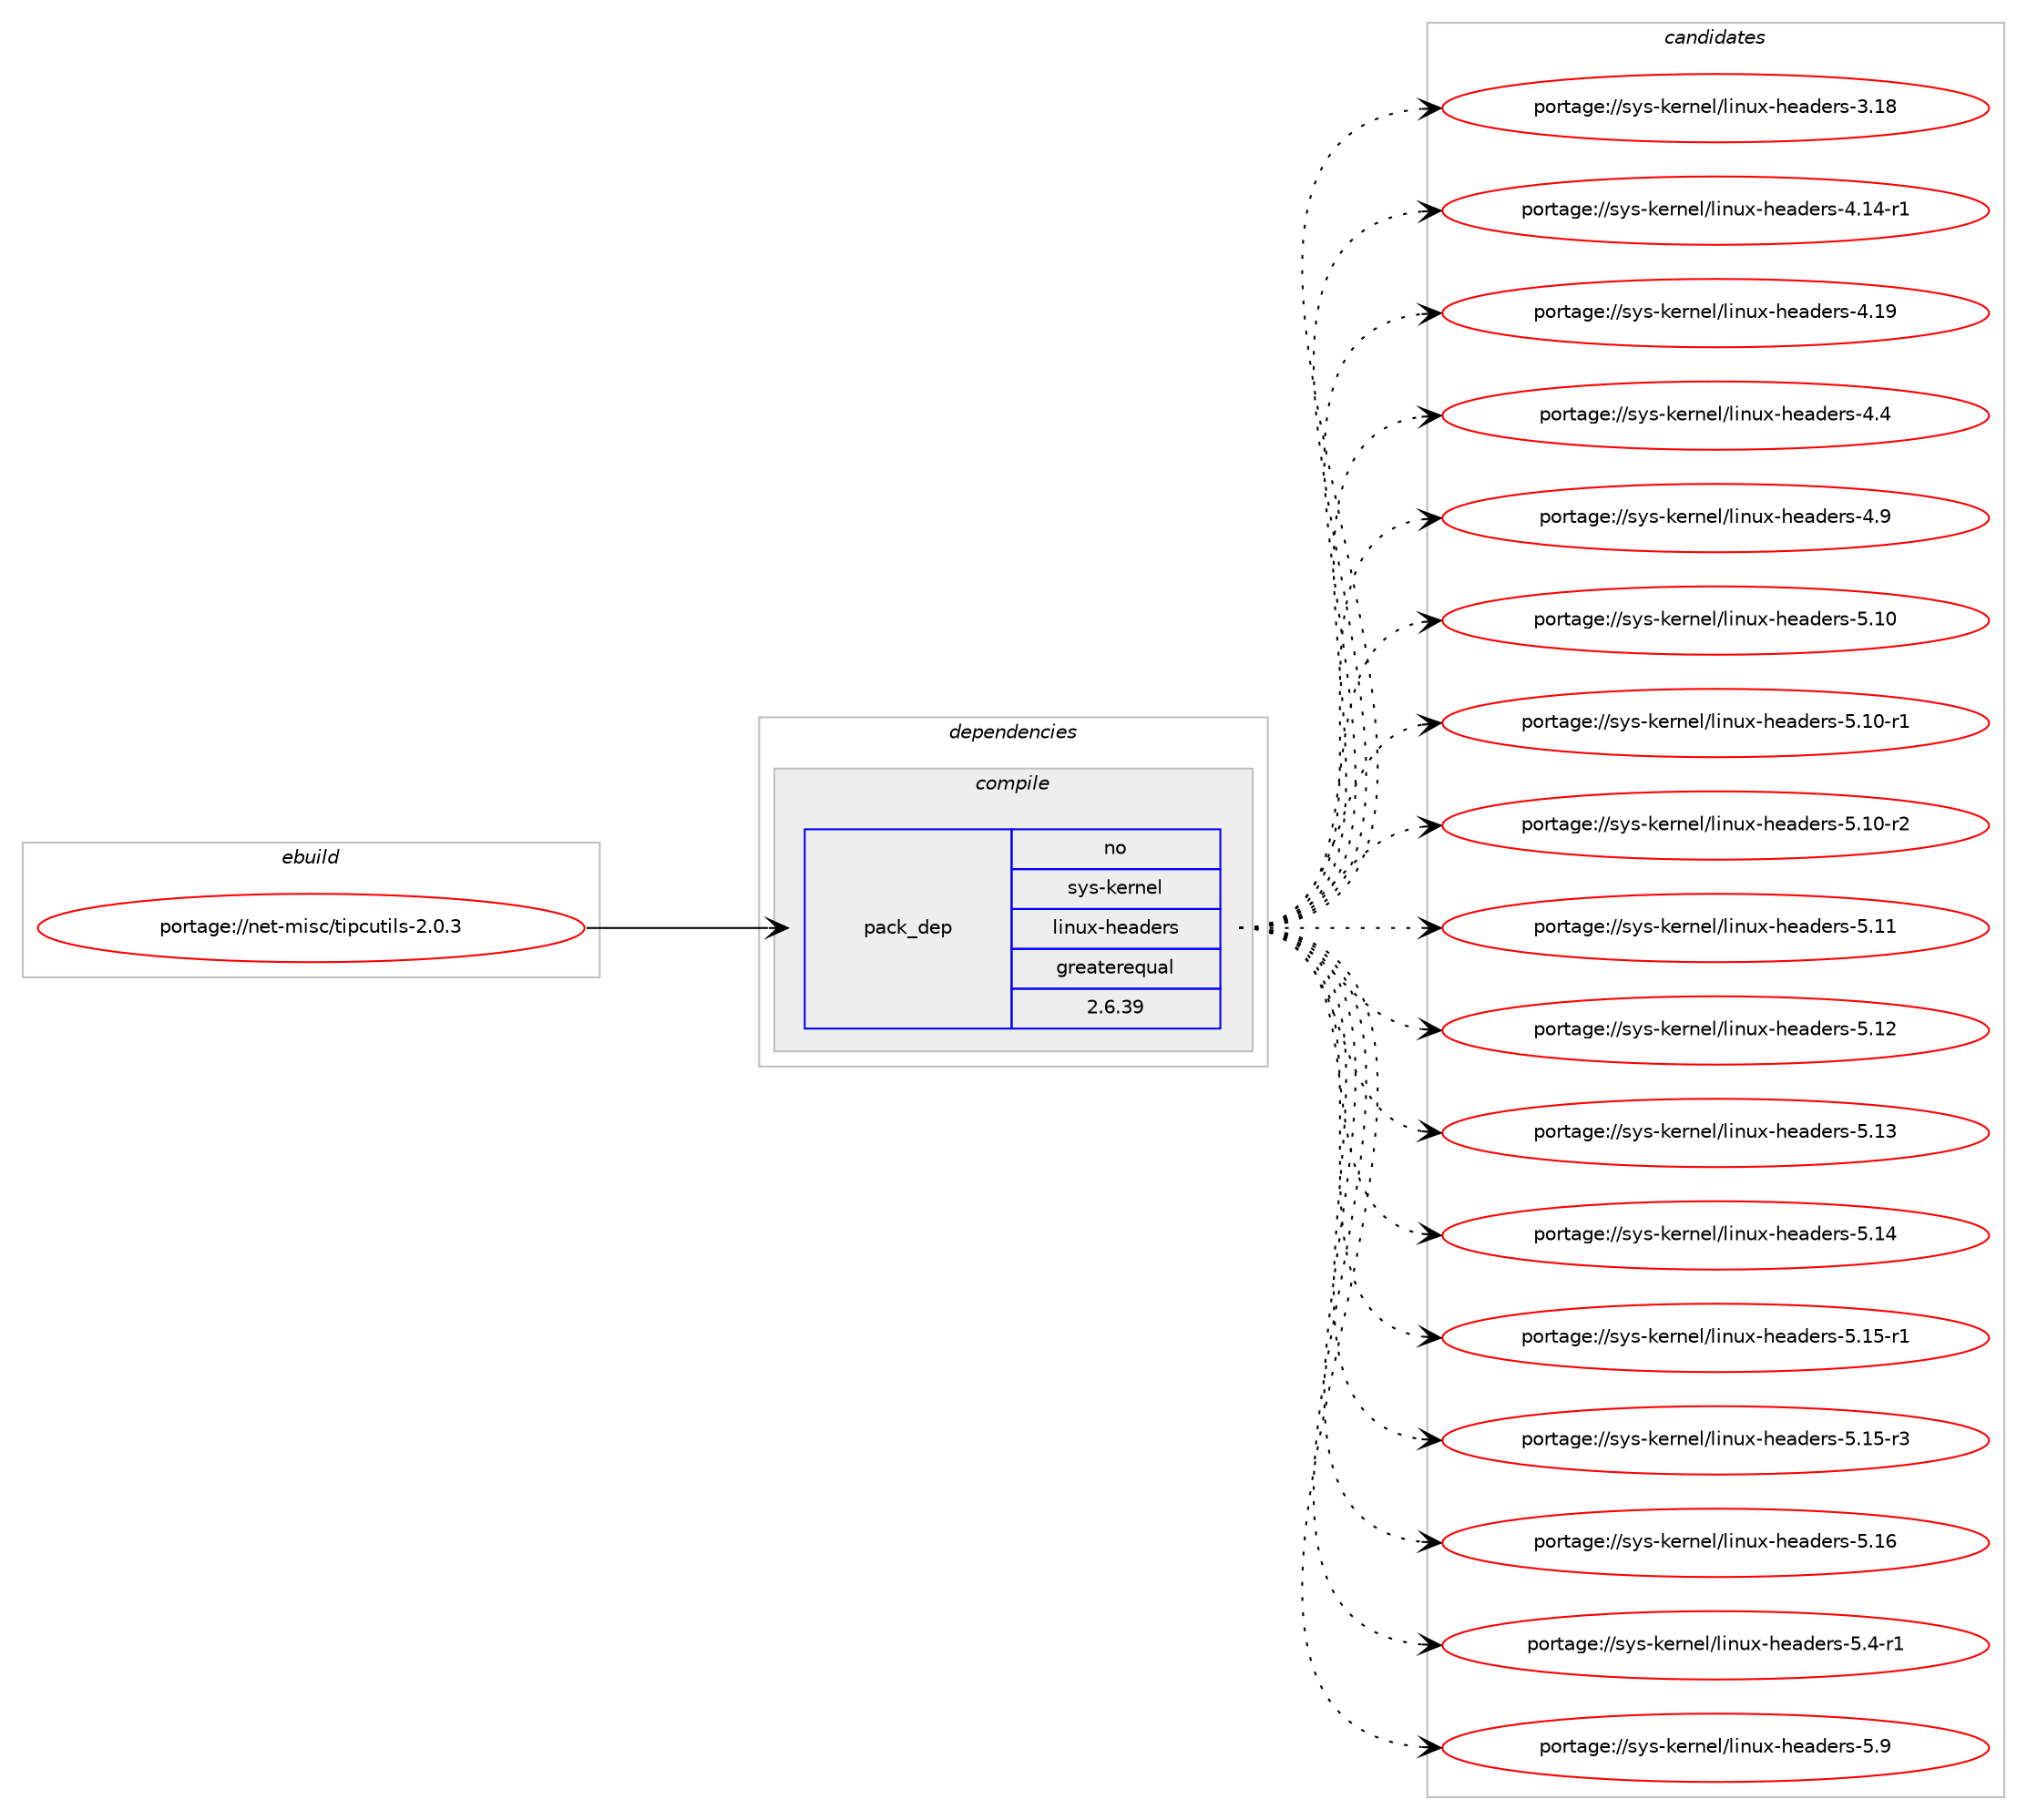 digraph prolog {

# *************
# Graph options
# *************

newrank=true;
concentrate=true;
compound=true;
graph [rankdir=LR,fontname=Helvetica,fontsize=10,ranksep=1.5];#, ranksep=2.5, nodesep=0.2];
edge  [arrowhead=vee];
node  [fontname=Helvetica,fontsize=10];

# **********
# The ebuild
# **********

subgraph cluster_leftcol {
color=gray;
rank=same;
label=<<i>ebuild</i>>;
id [label="portage://net-misc/tipcutils-2.0.3", color=red, width=4, href="../net-misc/tipcutils-2.0.3.svg"];
}

# ****************
# The dependencies
# ****************

subgraph cluster_midcol {
color=gray;
label=<<i>dependencies</i>>;
subgraph cluster_compile {
fillcolor="#eeeeee";
style=filled;
label=<<i>compile</i>>;
subgraph pack45 {
dependency102 [label=<<TABLE BORDER="0" CELLBORDER="1" CELLSPACING="0" CELLPADDING="4" WIDTH="220"><TR><TD ROWSPAN="6" CELLPADDING="30">pack_dep</TD></TR><TR><TD WIDTH="110">no</TD></TR><TR><TD>sys-kernel</TD></TR><TR><TD>linux-headers</TD></TR><TR><TD>greaterequal</TD></TR><TR><TD>2.6.39</TD></TR></TABLE>>, shape=none, color=blue];
}
id:e -> dependency102:w [weight=20,style="solid",arrowhead="vee"];
}
subgraph cluster_compileandrun {
fillcolor="#eeeeee";
style=filled;
label=<<i>compile and run</i>>;
}
subgraph cluster_run {
fillcolor="#eeeeee";
style=filled;
label=<<i>run</i>>;
}
}

# **************
# The candidates
# **************

subgraph cluster_choices {
rank=same;
color=gray;
label=<<i>candidates</i>>;

subgraph choice45 {
color=black;
nodesep=1;
choice115121115451071011141101011084710810511011712045104101971001011141154551464956 [label="portage://sys-kernel/linux-headers-3.18", color=red, width=4,href="../sys-kernel/linux-headers-3.18.svg"];
choice1151211154510710111411010110847108105110117120451041019710010111411545524649524511449 [label="portage://sys-kernel/linux-headers-4.14-r1", color=red, width=4,href="../sys-kernel/linux-headers-4.14-r1.svg"];
choice115121115451071011141101011084710810511011712045104101971001011141154552464957 [label="portage://sys-kernel/linux-headers-4.19", color=red, width=4,href="../sys-kernel/linux-headers-4.19.svg"];
choice1151211154510710111411010110847108105110117120451041019710010111411545524652 [label="portage://sys-kernel/linux-headers-4.4", color=red, width=4,href="../sys-kernel/linux-headers-4.4.svg"];
choice1151211154510710111411010110847108105110117120451041019710010111411545524657 [label="portage://sys-kernel/linux-headers-4.9", color=red, width=4,href="../sys-kernel/linux-headers-4.9.svg"];
choice115121115451071011141101011084710810511011712045104101971001011141154553464948 [label="portage://sys-kernel/linux-headers-5.10", color=red, width=4,href="../sys-kernel/linux-headers-5.10.svg"];
choice1151211154510710111411010110847108105110117120451041019710010111411545534649484511449 [label="portage://sys-kernel/linux-headers-5.10-r1", color=red, width=4,href="../sys-kernel/linux-headers-5.10-r1.svg"];
choice1151211154510710111411010110847108105110117120451041019710010111411545534649484511450 [label="portage://sys-kernel/linux-headers-5.10-r2", color=red, width=4,href="../sys-kernel/linux-headers-5.10-r2.svg"];
choice115121115451071011141101011084710810511011712045104101971001011141154553464949 [label="portage://sys-kernel/linux-headers-5.11", color=red, width=4,href="../sys-kernel/linux-headers-5.11.svg"];
choice115121115451071011141101011084710810511011712045104101971001011141154553464950 [label="portage://sys-kernel/linux-headers-5.12", color=red, width=4,href="../sys-kernel/linux-headers-5.12.svg"];
choice115121115451071011141101011084710810511011712045104101971001011141154553464951 [label="portage://sys-kernel/linux-headers-5.13", color=red, width=4,href="../sys-kernel/linux-headers-5.13.svg"];
choice115121115451071011141101011084710810511011712045104101971001011141154553464952 [label="portage://sys-kernel/linux-headers-5.14", color=red, width=4,href="../sys-kernel/linux-headers-5.14.svg"];
choice1151211154510710111411010110847108105110117120451041019710010111411545534649534511449 [label="portage://sys-kernel/linux-headers-5.15-r1", color=red, width=4,href="../sys-kernel/linux-headers-5.15-r1.svg"];
choice1151211154510710111411010110847108105110117120451041019710010111411545534649534511451 [label="portage://sys-kernel/linux-headers-5.15-r3", color=red, width=4,href="../sys-kernel/linux-headers-5.15-r3.svg"];
choice115121115451071011141101011084710810511011712045104101971001011141154553464954 [label="portage://sys-kernel/linux-headers-5.16", color=red, width=4,href="../sys-kernel/linux-headers-5.16.svg"];
choice11512111545107101114110101108471081051101171204510410197100101114115455346524511449 [label="portage://sys-kernel/linux-headers-5.4-r1", color=red, width=4,href="../sys-kernel/linux-headers-5.4-r1.svg"];
choice1151211154510710111411010110847108105110117120451041019710010111411545534657 [label="portage://sys-kernel/linux-headers-5.9", color=red, width=4,href="../sys-kernel/linux-headers-5.9.svg"];
dependency102:e -> choice115121115451071011141101011084710810511011712045104101971001011141154551464956:w [style=dotted,weight="100"];
dependency102:e -> choice1151211154510710111411010110847108105110117120451041019710010111411545524649524511449:w [style=dotted,weight="100"];
dependency102:e -> choice115121115451071011141101011084710810511011712045104101971001011141154552464957:w [style=dotted,weight="100"];
dependency102:e -> choice1151211154510710111411010110847108105110117120451041019710010111411545524652:w [style=dotted,weight="100"];
dependency102:e -> choice1151211154510710111411010110847108105110117120451041019710010111411545524657:w [style=dotted,weight="100"];
dependency102:e -> choice115121115451071011141101011084710810511011712045104101971001011141154553464948:w [style=dotted,weight="100"];
dependency102:e -> choice1151211154510710111411010110847108105110117120451041019710010111411545534649484511449:w [style=dotted,weight="100"];
dependency102:e -> choice1151211154510710111411010110847108105110117120451041019710010111411545534649484511450:w [style=dotted,weight="100"];
dependency102:e -> choice115121115451071011141101011084710810511011712045104101971001011141154553464949:w [style=dotted,weight="100"];
dependency102:e -> choice115121115451071011141101011084710810511011712045104101971001011141154553464950:w [style=dotted,weight="100"];
dependency102:e -> choice115121115451071011141101011084710810511011712045104101971001011141154553464951:w [style=dotted,weight="100"];
dependency102:e -> choice115121115451071011141101011084710810511011712045104101971001011141154553464952:w [style=dotted,weight="100"];
dependency102:e -> choice1151211154510710111411010110847108105110117120451041019710010111411545534649534511449:w [style=dotted,weight="100"];
dependency102:e -> choice1151211154510710111411010110847108105110117120451041019710010111411545534649534511451:w [style=dotted,weight="100"];
dependency102:e -> choice115121115451071011141101011084710810511011712045104101971001011141154553464954:w [style=dotted,weight="100"];
dependency102:e -> choice11512111545107101114110101108471081051101171204510410197100101114115455346524511449:w [style=dotted,weight="100"];
dependency102:e -> choice1151211154510710111411010110847108105110117120451041019710010111411545534657:w [style=dotted,weight="100"];
}
}

}
